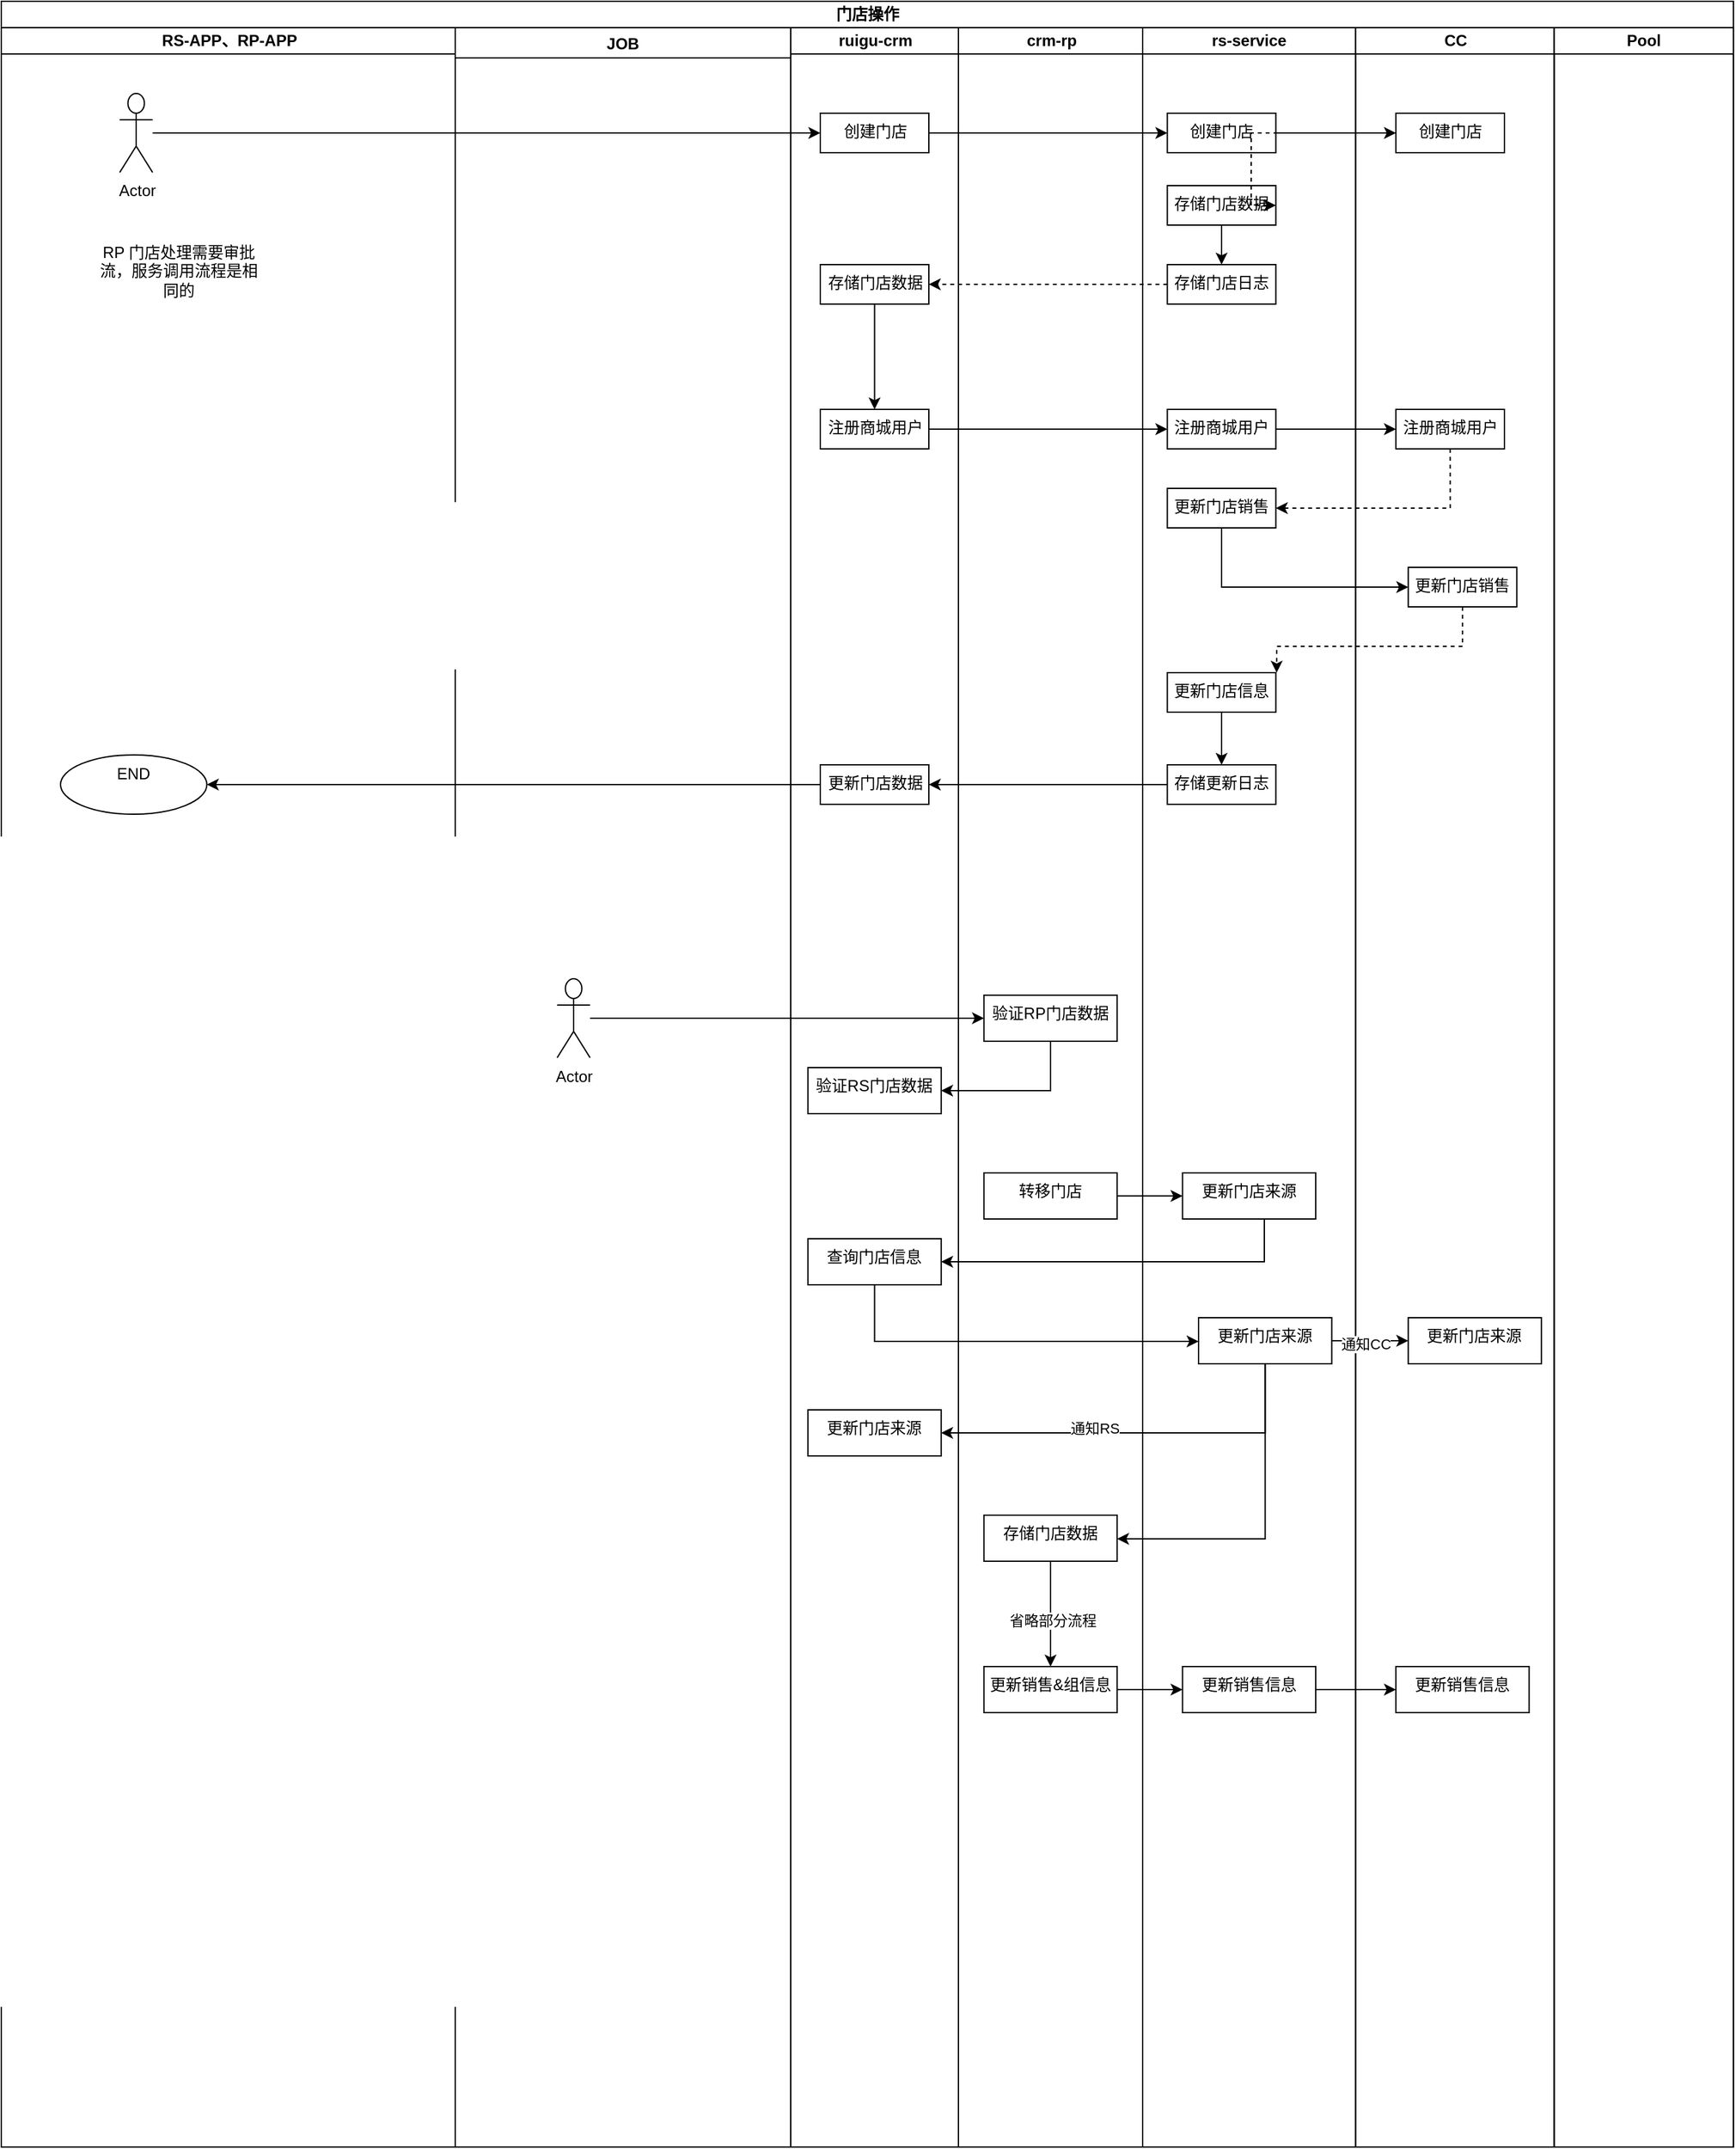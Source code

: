 <mxfile version="27.0.9">
  <diagram name="第 1 页" id="gakp5uhKkZB8L7Oz-iCr">
    <mxGraphModel dx="1815" dy="1154" grid="1" gridSize="10" guides="1" tooltips="1" connect="1" arrows="1" fold="1" page="1" pageScale="1" pageWidth="827" pageHeight="1169" math="0" shadow="0">
      <root>
        <mxCell id="0" />
        <mxCell id="1" parent="0" />
        <mxCell id="O2DdYDEXl5JaPvinvRzr-14" value="门店操作" style="swimlane;childLayout=stackLayout;resizeParent=1;resizeParentMax=0;startSize=20;html=1;" vertex="1" parent="1">
          <mxGeometry x="150" y="290" width="1316.56" height="1630" as="geometry" />
        </mxCell>
        <mxCell id="O2DdYDEXl5JaPvinvRzr-15" value="RS-APP、RP-APP" style="swimlane;startSize=20;html=1;" vertex="1" parent="O2DdYDEXl5JaPvinvRzr-14">
          <mxGeometry y="20" width="345.0" height="1610" as="geometry" />
        </mxCell>
        <mxCell id="O2DdYDEXl5JaPvinvRzr-22" value="Actor" style="shape=umlActor;verticalLabelPosition=bottom;verticalAlign=top;html=1;" vertex="1" parent="O2DdYDEXl5JaPvinvRzr-15">
          <mxGeometry x="90" y="50" width="25" height="60" as="geometry" />
        </mxCell>
        <mxCell id="O2DdYDEXl5JaPvinvRzr-83" value="&lt;div&gt;END&lt;/div&gt;" style="ellipse;whiteSpace=wrap;html=1;verticalAlign=top;" vertex="1" parent="O2DdYDEXl5JaPvinvRzr-15">
          <mxGeometry x="45" y="552.5" width="111.25" height="45" as="geometry" />
        </mxCell>
        <mxCell id="O2DdYDEXl5JaPvinvRzr-85" value="RP 门店处理需要审批流，服务调用流程是相同的" style="text;html=1;align=center;verticalAlign=middle;whiteSpace=wrap;rounded=0;" vertex="1" parent="O2DdYDEXl5JaPvinvRzr-15">
          <mxGeometry x="70" y="160" width="130" height="50" as="geometry" />
        </mxCell>
        <mxCell id="O2DdYDEXl5JaPvinvRzr-117" value="JOB" style="swimlane;" vertex="1" parent="O2DdYDEXl5JaPvinvRzr-14">
          <mxGeometry x="345.0" y="20" width="255" height="1610" as="geometry" />
        </mxCell>
        <mxCell id="O2DdYDEXl5JaPvinvRzr-114" value="Actor" style="shape=umlActor;verticalLabelPosition=bottom;verticalAlign=top;html=1;" vertex="1" parent="O2DdYDEXl5JaPvinvRzr-117">
          <mxGeometry x="77.5" y="722.5" width="25" height="60" as="geometry" />
        </mxCell>
        <mxCell id="O2DdYDEXl5JaPvinvRzr-17" value="ruigu-crm" style="swimlane;startSize=20;html=1;" vertex="1" parent="O2DdYDEXl5JaPvinvRzr-14">
          <mxGeometry x="600.0" y="20" width="127.5" height="1610" as="geometry" />
        </mxCell>
        <mxCell id="O2DdYDEXl5JaPvinvRzr-25" value="创建门店" style="whiteSpace=wrap;html=1;verticalAlign=top;" vertex="1" parent="O2DdYDEXl5JaPvinvRzr-17">
          <mxGeometry x="22.5" y="65" width="82.5" height="30" as="geometry" />
        </mxCell>
        <mxCell id="O2DdYDEXl5JaPvinvRzr-50" value="" style="edgeStyle=orthogonalEdgeStyle;rounded=0;orthogonalLoop=1;jettySize=auto;html=1;" edge="1" parent="O2DdYDEXl5JaPvinvRzr-17" source="O2DdYDEXl5JaPvinvRzr-43" target="O2DdYDEXl5JaPvinvRzr-49">
          <mxGeometry relative="1" as="geometry" />
        </mxCell>
        <mxCell id="O2DdYDEXl5JaPvinvRzr-43" value="存储门店数据" style="whiteSpace=wrap;html=1;verticalAlign=top;" vertex="1" parent="O2DdYDEXl5JaPvinvRzr-17">
          <mxGeometry x="22.5" y="180" width="82.5" height="30" as="geometry" />
        </mxCell>
        <mxCell id="O2DdYDEXl5JaPvinvRzr-49" value="注册商城用户" style="whiteSpace=wrap;html=1;verticalAlign=top;" vertex="1" parent="O2DdYDEXl5JaPvinvRzr-17">
          <mxGeometry x="22.5" y="290" width="82.5" height="30" as="geometry" />
        </mxCell>
        <mxCell id="O2DdYDEXl5JaPvinvRzr-80" value="更新门店数据" style="whiteSpace=wrap;html=1;verticalAlign=top;" vertex="1" parent="O2DdYDEXl5JaPvinvRzr-17">
          <mxGeometry x="22.5" y="560" width="82.5" height="30" as="geometry" />
        </mxCell>
        <mxCell id="O2DdYDEXl5JaPvinvRzr-125" value="验证RS门店数据" style="whiteSpace=wrap;html=1;verticalAlign=top;" vertex="1" parent="O2DdYDEXl5JaPvinvRzr-17">
          <mxGeometry x="13.13" y="790" width="101.25" height="35" as="geometry" />
        </mxCell>
        <mxCell id="O2DdYDEXl5JaPvinvRzr-170" value="查询门店信息" style="whiteSpace=wrap;html=1;verticalAlign=top;" vertex="1" parent="O2DdYDEXl5JaPvinvRzr-17">
          <mxGeometry x="13.13" y="920" width="101.25" height="35" as="geometry" />
        </mxCell>
        <mxCell id="O2DdYDEXl5JaPvinvRzr-176" value="更新门店来源" style="whiteSpace=wrap;html=1;verticalAlign=top;" vertex="1" parent="O2DdYDEXl5JaPvinvRzr-17">
          <mxGeometry x="13.12" y="1050" width="101.25" height="35" as="geometry" />
        </mxCell>
        <mxCell id="O2DdYDEXl5JaPvinvRzr-19" value="crm-rp" style="swimlane;startSize=20;html=1;" vertex="1" parent="O2DdYDEXl5JaPvinvRzr-14">
          <mxGeometry x="727.5" y="20" width="140.0" height="1610" as="geometry" />
        </mxCell>
        <mxCell id="O2DdYDEXl5JaPvinvRzr-122" value="验证RP门店数据" style="whiteSpace=wrap;html=1;verticalAlign=top;" vertex="1" parent="O2DdYDEXl5JaPvinvRzr-19">
          <mxGeometry x="19.37" y="735" width="101.25" height="35" as="geometry" />
        </mxCell>
        <mxCell id="O2DdYDEXl5JaPvinvRzr-141" value="转移门店" style="whiteSpace=wrap;html=1;verticalAlign=top;" vertex="1" parent="O2DdYDEXl5JaPvinvRzr-19">
          <mxGeometry x="19.37" y="870" width="101.25" height="35" as="geometry" />
        </mxCell>
        <mxCell id="O2DdYDEXl5JaPvinvRzr-187" value="" style="edgeStyle=orthogonalEdgeStyle;rounded=0;orthogonalLoop=1;jettySize=auto;html=1;" edge="1" parent="O2DdYDEXl5JaPvinvRzr-19" source="O2DdYDEXl5JaPvinvRzr-181" target="O2DdYDEXl5JaPvinvRzr-186">
          <mxGeometry relative="1" as="geometry" />
        </mxCell>
        <mxCell id="O2DdYDEXl5JaPvinvRzr-188" value="省略部分流程" style="edgeLabel;html=1;align=center;verticalAlign=middle;resizable=0;points=[];" vertex="1" connectable="0" parent="O2DdYDEXl5JaPvinvRzr-187">
          <mxGeometry x="0.125" y="1" relative="1" as="geometry">
            <mxPoint as="offset" />
          </mxGeometry>
        </mxCell>
        <mxCell id="O2DdYDEXl5JaPvinvRzr-181" value="存储门店数据" style="whiteSpace=wrap;html=1;verticalAlign=top;" vertex="1" parent="O2DdYDEXl5JaPvinvRzr-19">
          <mxGeometry x="19.37" y="1130" width="101.25" height="35" as="geometry" />
        </mxCell>
        <mxCell id="O2DdYDEXl5JaPvinvRzr-186" value="更新销售&amp;amp;组信息" style="whiteSpace=wrap;html=1;verticalAlign=top;" vertex="1" parent="O2DdYDEXl5JaPvinvRzr-19">
          <mxGeometry x="19.37" y="1245" width="101.25" height="35" as="geometry" />
        </mxCell>
        <mxCell id="O2DdYDEXl5JaPvinvRzr-20" value="rs-service" style="swimlane;startSize=20;html=1;" vertex="1" parent="O2DdYDEXl5JaPvinvRzr-14">
          <mxGeometry x="867.5" y="20" width="161.87" height="1610" as="geometry">
            <mxRectangle y="20" width="40" height="440" as="alternateBounds" />
          </mxGeometry>
        </mxCell>
        <mxCell id="O2DdYDEXl5JaPvinvRzr-27" value="创建门店" style="whiteSpace=wrap;html=1;verticalAlign=top;" vertex="1" parent="O2DdYDEXl5JaPvinvRzr-20">
          <mxGeometry x="18.75" y="65" width="82.5" height="30" as="geometry" />
        </mxCell>
        <mxCell id="O2DdYDEXl5JaPvinvRzr-38" style="edgeStyle=orthogonalEdgeStyle;rounded=0;orthogonalLoop=1;jettySize=auto;html=1;exitX=0.5;exitY=1;exitDx=0;exitDy=0;entryX=0.5;entryY=0;entryDx=0;entryDy=0;" edge="1" parent="O2DdYDEXl5JaPvinvRzr-20" source="O2DdYDEXl5JaPvinvRzr-34" target="O2DdYDEXl5JaPvinvRzr-36">
          <mxGeometry relative="1" as="geometry" />
        </mxCell>
        <mxCell id="O2DdYDEXl5JaPvinvRzr-34" value="存储门店数据" style="whiteSpace=wrap;html=1;verticalAlign=top;" vertex="1" parent="O2DdYDEXl5JaPvinvRzr-20">
          <mxGeometry x="18.75" y="120" width="82.5" height="30" as="geometry" />
        </mxCell>
        <mxCell id="O2DdYDEXl5JaPvinvRzr-36" value="存储门店日志" style="whiteSpace=wrap;html=1;verticalAlign=top;" vertex="1" parent="O2DdYDEXl5JaPvinvRzr-20">
          <mxGeometry x="18.75" y="180" width="82.5" height="30" as="geometry" />
        </mxCell>
        <mxCell id="O2DdYDEXl5JaPvinvRzr-52" value="注册商城用户" style="whiteSpace=wrap;html=1;verticalAlign=top;" vertex="1" parent="O2DdYDEXl5JaPvinvRzr-20">
          <mxGeometry x="18.75" y="290" width="82.5" height="30" as="geometry" />
        </mxCell>
        <mxCell id="O2DdYDEXl5JaPvinvRzr-70" value="更新门店销售" style="whiteSpace=wrap;html=1;verticalAlign=top;" vertex="1" parent="O2DdYDEXl5JaPvinvRzr-20">
          <mxGeometry x="18.75" y="350" width="82.5" height="30" as="geometry" />
        </mxCell>
        <mxCell id="O2DdYDEXl5JaPvinvRzr-78" value="" style="edgeStyle=orthogonalEdgeStyle;rounded=0;orthogonalLoop=1;jettySize=auto;html=1;" edge="1" parent="O2DdYDEXl5JaPvinvRzr-20" source="O2DdYDEXl5JaPvinvRzr-76" target="O2DdYDEXl5JaPvinvRzr-77">
          <mxGeometry relative="1" as="geometry" />
        </mxCell>
        <mxCell id="O2DdYDEXl5JaPvinvRzr-76" value="更新门店信息" style="whiteSpace=wrap;html=1;verticalAlign=top;" vertex="1" parent="O2DdYDEXl5JaPvinvRzr-20">
          <mxGeometry x="18.75" y="490" width="82.5" height="30" as="geometry" />
        </mxCell>
        <mxCell id="O2DdYDEXl5JaPvinvRzr-77" value="存储更新日志" style="whiteSpace=wrap;html=1;verticalAlign=top;" vertex="1" parent="O2DdYDEXl5JaPvinvRzr-20">
          <mxGeometry x="18.75" y="560" width="82.5" height="30" as="geometry" />
        </mxCell>
        <mxCell id="O2DdYDEXl5JaPvinvRzr-149" value="更新门店来源" style="whiteSpace=wrap;html=1;verticalAlign=top;" vertex="1" parent="O2DdYDEXl5JaPvinvRzr-20">
          <mxGeometry x="30.31" y="870" width="101.25" height="35" as="geometry" />
        </mxCell>
        <mxCell id="O2DdYDEXl5JaPvinvRzr-161" value="更新门店来源" style="whiteSpace=wrap;html=1;verticalAlign=top;" vertex="1" parent="O2DdYDEXl5JaPvinvRzr-20">
          <mxGeometry x="42.5" y="980" width="101.25" height="35" as="geometry" />
        </mxCell>
        <mxCell id="O2DdYDEXl5JaPvinvRzr-189" value="更新销售信息" style="whiteSpace=wrap;html=1;verticalAlign=top;" vertex="1" parent="O2DdYDEXl5JaPvinvRzr-20">
          <mxGeometry x="30.31" y="1245" width="101.25" height="35" as="geometry" />
        </mxCell>
        <mxCell id="O2DdYDEXl5JaPvinvRzr-21" value="CC" style="swimlane;startSize=20;html=1;" vertex="1" parent="O2DdYDEXl5JaPvinvRzr-14">
          <mxGeometry x="1029.37" y="20" width="150.94" height="1610" as="geometry" />
        </mxCell>
        <mxCell id="O2DdYDEXl5JaPvinvRzr-31" value="创建门店" style="whiteSpace=wrap;html=1;verticalAlign=top;" vertex="1" parent="O2DdYDEXl5JaPvinvRzr-21">
          <mxGeometry x="30.63" y="65" width="82.5" height="30" as="geometry" />
        </mxCell>
        <mxCell id="O2DdYDEXl5JaPvinvRzr-54" value="注册商城用户" style="whiteSpace=wrap;html=1;verticalAlign=top;" vertex="1" parent="O2DdYDEXl5JaPvinvRzr-21">
          <mxGeometry x="30.63" y="290" width="82.5" height="30" as="geometry" />
        </mxCell>
        <mxCell id="O2DdYDEXl5JaPvinvRzr-75" style="edgeStyle=orthogonalEdgeStyle;rounded=0;orthogonalLoop=1;jettySize=auto;html=1;dashed=1;" edge="1" parent="O2DdYDEXl5JaPvinvRzr-21" source="O2DdYDEXl5JaPvinvRzr-72">
          <mxGeometry relative="1" as="geometry">
            <mxPoint x="-60" y="490" as="targetPoint" />
            <Array as="points">
              <mxPoint x="81" y="470" />
              <mxPoint x="-59" y="470" />
            </Array>
          </mxGeometry>
        </mxCell>
        <mxCell id="O2DdYDEXl5JaPvinvRzr-72" value="更新门店销售" style="whiteSpace=wrap;html=1;verticalAlign=top;" vertex="1" parent="O2DdYDEXl5JaPvinvRzr-21">
          <mxGeometry x="40" y="410" width="82.5" height="30" as="geometry" />
        </mxCell>
        <mxCell id="O2DdYDEXl5JaPvinvRzr-151" value="更新门店来源" style="whiteSpace=wrap;html=1;verticalAlign=top;" vertex="1" parent="O2DdYDEXl5JaPvinvRzr-21">
          <mxGeometry x="40.0" y="980" width="101.25" height="35" as="geometry" />
        </mxCell>
        <mxCell id="O2DdYDEXl5JaPvinvRzr-191" value="更新销售信息" style="whiteSpace=wrap;html=1;verticalAlign=top;" vertex="1" parent="O2DdYDEXl5JaPvinvRzr-21">
          <mxGeometry x="30.63" y="1245" width="101.25" height="35" as="geometry" />
        </mxCell>
        <mxCell id="O2DdYDEXl5JaPvinvRzr-18" value="Pool" style="swimlane;childLayout=stackLayout;resizeParent=1;resizeParentMax=0;startSize=20;html=1;" vertex="1" parent="O2DdYDEXl5JaPvinvRzr-14">
          <mxGeometry x="1180.31" y="20" width="136.25" height="1610" as="geometry" />
        </mxCell>
        <mxCell id="O2DdYDEXl5JaPvinvRzr-26" value="" style="edgeStyle=orthogonalEdgeStyle;rounded=0;orthogonalLoop=1;jettySize=auto;html=1;" edge="1" parent="O2DdYDEXl5JaPvinvRzr-14" source="O2DdYDEXl5JaPvinvRzr-22" target="O2DdYDEXl5JaPvinvRzr-25">
          <mxGeometry relative="1" as="geometry" />
        </mxCell>
        <mxCell id="O2DdYDEXl5JaPvinvRzr-28" value="" style="edgeStyle=orthogonalEdgeStyle;rounded=0;orthogonalLoop=1;jettySize=auto;html=1;" edge="1" parent="O2DdYDEXl5JaPvinvRzr-14" source="O2DdYDEXl5JaPvinvRzr-25" target="O2DdYDEXl5JaPvinvRzr-27">
          <mxGeometry relative="1" as="geometry" />
        </mxCell>
        <mxCell id="O2DdYDEXl5JaPvinvRzr-32" value="" style="edgeStyle=orthogonalEdgeStyle;rounded=0;orthogonalLoop=1;jettySize=auto;html=1;" edge="1" parent="O2DdYDEXl5JaPvinvRzr-14" source="O2DdYDEXl5JaPvinvRzr-27" target="O2DdYDEXl5JaPvinvRzr-31">
          <mxGeometry relative="1" as="geometry" />
        </mxCell>
        <mxCell id="O2DdYDEXl5JaPvinvRzr-47" style="edgeStyle=orthogonalEdgeStyle;rounded=0;orthogonalLoop=1;jettySize=auto;html=1;entryX=1;entryY=0.5;entryDx=0;entryDy=0;dashed=1;" edge="1" parent="O2DdYDEXl5JaPvinvRzr-14" source="O2DdYDEXl5JaPvinvRzr-36" target="O2DdYDEXl5JaPvinvRzr-43">
          <mxGeometry relative="1" as="geometry" />
        </mxCell>
        <mxCell id="O2DdYDEXl5JaPvinvRzr-53" value="" style="edgeStyle=orthogonalEdgeStyle;rounded=0;orthogonalLoop=1;jettySize=auto;html=1;" edge="1" parent="O2DdYDEXl5JaPvinvRzr-14" source="O2DdYDEXl5JaPvinvRzr-49" target="O2DdYDEXl5JaPvinvRzr-52">
          <mxGeometry relative="1" as="geometry" />
        </mxCell>
        <mxCell id="O2DdYDEXl5JaPvinvRzr-55" value="" style="edgeStyle=orthogonalEdgeStyle;rounded=0;orthogonalLoop=1;jettySize=auto;html=1;" edge="1" parent="O2DdYDEXl5JaPvinvRzr-14" source="O2DdYDEXl5JaPvinvRzr-52" target="O2DdYDEXl5JaPvinvRzr-54">
          <mxGeometry relative="1" as="geometry" />
        </mxCell>
        <mxCell id="O2DdYDEXl5JaPvinvRzr-74" style="edgeStyle=orthogonalEdgeStyle;rounded=0;orthogonalLoop=1;jettySize=auto;html=1;exitX=0.5;exitY=1;exitDx=0;exitDy=0;entryX=0;entryY=0.5;entryDx=0;entryDy=0;" edge="1" parent="O2DdYDEXl5JaPvinvRzr-14" source="O2DdYDEXl5JaPvinvRzr-70" target="O2DdYDEXl5JaPvinvRzr-72">
          <mxGeometry relative="1" as="geometry" />
        </mxCell>
        <mxCell id="O2DdYDEXl5JaPvinvRzr-81" value="" style="edgeStyle=orthogonalEdgeStyle;rounded=0;orthogonalLoop=1;jettySize=auto;html=1;" edge="1" parent="O2DdYDEXl5JaPvinvRzr-14" source="O2DdYDEXl5JaPvinvRzr-77" target="O2DdYDEXl5JaPvinvRzr-80">
          <mxGeometry relative="1" as="geometry" />
        </mxCell>
        <mxCell id="O2DdYDEXl5JaPvinvRzr-84" value="" style="edgeStyle=orthogonalEdgeStyle;rounded=0;orthogonalLoop=1;jettySize=auto;html=1;" edge="1" parent="O2DdYDEXl5JaPvinvRzr-14" source="O2DdYDEXl5JaPvinvRzr-80" target="O2DdYDEXl5JaPvinvRzr-83">
          <mxGeometry relative="1" as="geometry" />
        </mxCell>
        <mxCell id="O2DdYDEXl5JaPvinvRzr-91" style="edgeStyle=orthogonalEdgeStyle;rounded=0;orthogonalLoop=1;jettySize=auto;html=1;entryX=1;entryY=0.5;entryDx=0;entryDy=0;dashed=1;" edge="1" parent="O2DdYDEXl5JaPvinvRzr-14" source="O2DdYDEXl5JaPvinvRzr-31" target="O2DdYDEXl5JaPvinvRzr-34">
          <mxGeometry relative="1" as="geometry">
            <Array as="points">
              <mxPoint x="950" y="155" />
            </Array>
          </mxGeometry>
        </mxCell>
        <mxCell id="O2DdYDEXl5JaPvinvRzr-93" style="edgeStyle=orthogonalEdgeStyle;rounded=0;orthogonalLoop=1;jettySize=auto;html=1;exitX=0.5;exitY=1;exitDx=0;exitDy=0;entryX=1;entryY=0.5;entryDx=0;entryDy=0;dashed=1;" edge="1" parent="O2DdYDEXl5JaPvinvRzr-14" source="O2DdYDEXl5JaPvinvRzr-54" target="O2DdYDEXl5JaPvinvRzr-70">
          <mxGeometry relative="1" as="geometry" />
        </mxCell>
        <mxCell id="O2DdYDEXl5JaPvinvRzr-123" value="" style="edgeStyle=orthogonalEdgeStyle;rounded=0;orthogonalLoop=1;jettySize=auto;html=1;" edge="1" parent="O2DdYDEXl5JaPvinvRzr-14" source="O2DdYDEXl5JaPvinvRzr-114" target="O2DdYDEXl5JaPvinvRzr-122">
          <mxGeometry relative="1" as="geometry" />
        </mxCell>
        <mxCell id="O2DdYDEXl5JaPvinvRzr-147" style="edgeStyle=orthogonalEdgeStyle;rounded=0;orthogonalLoop=1;jettySize=auto;html=1;exitX=0.5;exitY=1;exitDx=0;exitDy=0;entryX=1;entryY=0.5;entryDx=0;entryDy=0;" edge="1" parent="O2DdYDEXl5JaPvinvRzr-14" source="O2DdYDEXl5JaPvinvRzr-122" target="O2DdYDEXl5JaPvinvRzr-125">
          <mxGeometry relative="1" as="geometry" />
        </mxCell>
        <mxCell id="O2DdYDEXl5JaPvinvRzr-150" value="" style="edgeStyle=orthogonalEdgeStyle;rounded=0;orthogonalLoop=1;jettySize=auto;html=1;" edge="1" parent="O2DdYDEXl5JaPvinvRzr-14" source="O2DdYDEXl5JaPvinvRzr-141" target="O2DdYDEXl5JaPvinvRzr-149">
          <mxGeometry relative="1" as="geometry" />
        </mxCell>
        <mxCell id="O2DdYDEXl5JaPvinvRzr-166" value="" style="edgeStyle=orthogonalEdgeStyle;rounded=0;orthogonalLoop=1;jettySize=auto;html=1;entryX=1;entryY=0.5;entryDx=0;entryDy=0;" edge="1" parent="O2DdYDEXl5JaPvinvRzr-14" source="O2DdYDEXl5JaPvinvRzr-149" target="O2DdYDEXl5JaPvinvRzr-170">
          <mxGeometry relative="1" as="geometry">
            <mxPoint x="948.5" y="960" as="targetPoint" />
            <Array as="points">
              <mxPoint x="960" y="958" />
            </Array>
          </mxGeometry>
        </mxCell>
        <mxCell id="O2DdYDEXl5JaPvinvRzr-172" value="" style="edgeStyle=orthogonalEdgeStyle;rounded=0;orthogonalLoop=1;jettySize=auto;html=1;" edge="1" parent="O2DdYDEXl5JaPvinvRzr-14" source="O2DdYDEXl5JaPvinvRzr-170" target="O2DdYDEXl5JaPvinvRzr-161">
          <mxGeometry relative="1" as="geometry">
            <Array as="points">
              <mxPoint x="664" y="1018" />
            </Array>
          </mxGeometry>
        </mxCell>
        <mxCell id="O2DdYDEXl5JaPvinvRzr-174" style="edgeStyle=orthogonalEdgeStyle;rounded=0;orthogonalLoop=1;jettySize=auto;html=1;exitX=1;exitY=0.5;exitDx=0;exitDy=0;" edge="1" parent="O2DdYDEXl5JaPvinvRzr-14" source="O2DdYDEXl5JaPvinvRzr-161" target="O2DdYDEXl5JaPvinvRzr-151">
          <mxGeometry relative="1" as="geometry" />
        </mxCell>
        <mxCell id="O2DdYDEXl5JaPvinvRzr-175" value="通知CC" style="edgeLabel;html=1;align=center;verticalAlign=middle;resizable=0;points=[];" vertex="1" connectable="0" parent="O2DdYDEXl5JaPvinvRzr-174">
          <mxGeometry x="-0.148" y="-1" relative="1" as="geometry">
            <mxPoint y="1" as="offset" />
          </mxGeometry>
        </mxCell>
        <mxCell id="O2DdYDEXl5JaPvinvRzr-177" style="edgeStyle=orthogonalEdgeStyle;rounded=0;orthogonalLoop=1;jettySize=auto;html=1;entryX=1;entryY=0.5;entryDx=0;entryDy=0;" edge="1" parent="O2DdYDEXl5JaPvinvRzr-14" source="O2DdYDEXl5JaPvinvRzr-161" target="O2DdYDEXl5JaPvinvRzr-176">
          <mxGeometry relative="1" as="geometry">
            <Array as="points">
              <mxPoint x="961" y="1088" />
            </Array>
          </mxGeometry>
        </mxCell>
        <mxCell id="O2DdYDEXl5JaPvinvRzr-178" value="通知RS" style="edgeLabel;html=1;align=center;verticalAlign=middle;resizable=0;points=[];" vertex="1" connectable="0" parent="O2DdYDEXl5JaPvinvRzr-177">
          <mxGeometry x="0.219" y="-4" relative="1" as="geometry">
            <mxPoint as="offset" />
          </mxGeometry>
        </mxCell>
        <mxCell id="O2DdYDEXl5JaPvinvRzr-182" value="" style="edgeStyle=orthogonalEdgeStyle;rounded=0;orthogonalLoop=1;jettySize=auto;html=1;" edge="1" parent="O2DdYDEXl5JaPvinvRzr-14" source="O2DdYDEXl5JaPvinvRzr-161" target="O2DdYDEXl5JaPvinvRzr-181">
          <mxGeometry relative="1" as="geometry">
            <Array as="points">
              <mxPoint x="961" y="1168" />
            </Array>
          </mxGeometry>
        </mxCell>
        <mxCell id="O2DdYDEXl5JaPvinvRzr-190" value="" style="edgeStyle=orthogonalEdgeStyle;rounded=0;orthogonalLoop=1;jettySize=auto;html=1;" edge="1" parent="O2DdYDEXl5JaPvinvRzr-14" source="O2DdYDEXl5JaPvinvRzr-186" target="O2DdYDEXl5JaPvinvRzr-189">
          <mxGeometry relative="1" as="geometry" />
        </mxCell>
        <mxCell id="O2DdYDEXl5JaPvinvRzr-192" value="" style="edgeStyle=orthogonalEdgeStyle;rounded=0;orthogonalLoop=1;jettySize=auto;html=1;" edge="1" parent="O2DdYDEXl5JaPvinvRzr-14" source="O2DdYDEXl5JaPvinvRzr-189" target="O2DdYDEXl5JaPvinvRzr-191">
          <mxGeometry relative="1" as="geometry" />
        </mxCell>
      </root>
    </mxGraphModel>
  </diagram>
</mxfile>
